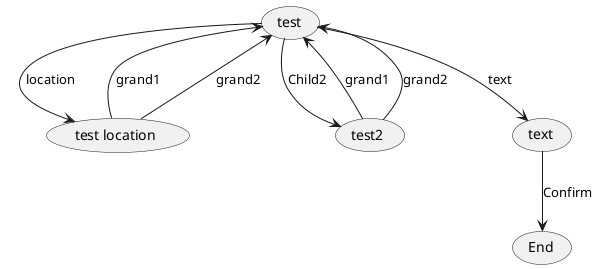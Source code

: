 @startuml
'default
top to bottom direction
(test) --> (test location): location
(test) --> (test2): Child2
(test location) --> (test): grand1
(test location) --> (test): grand2
(test) --> (text): text
(text) --> (End): Confirm
(test2) --> (test): grand1
(test2) --> (test): grand2
@enduml
